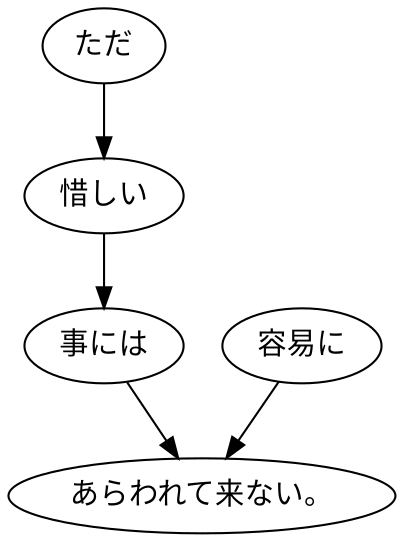 digraph graph7161 {
	node0 [label="ただ"];
	node1 [label="惜しい"];
	node2 [label="事には"];
	node3 [label="容易に"];
	node4 [label="あらわれて来ない。"];
	node0 -> node1;
	node1 -> node2;
	node2 -> node4;
	node3 -> node4;
}
